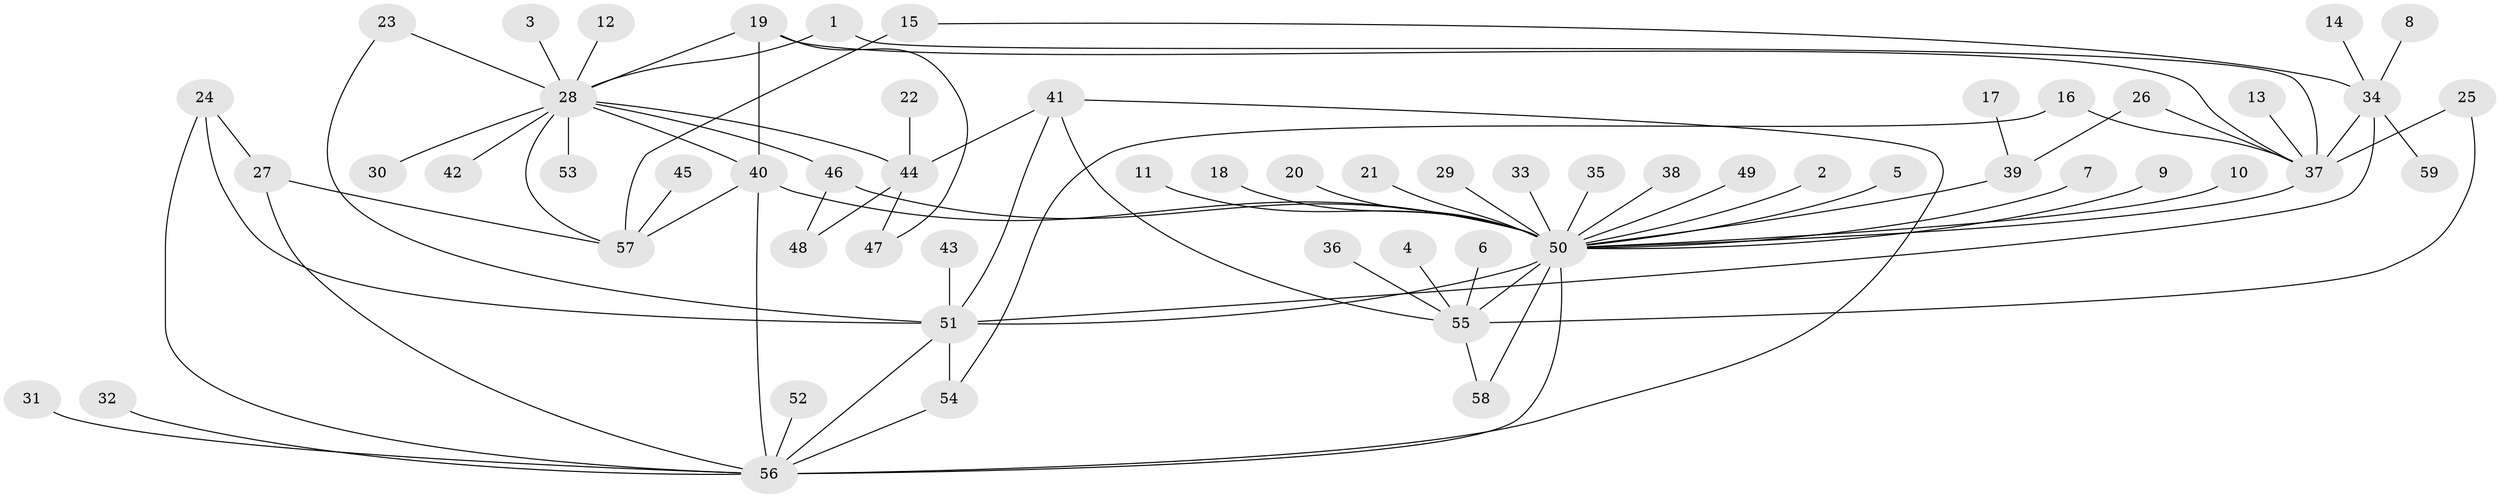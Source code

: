 // original degree distribution, {2: 0.17687074829931973, 10: 0.013605442176870748, 27: 0.006802721088435374, 15: 0.006802721088435374, 4: 0.047619047619047616, 3: 0.07482993197278912, 11: 0.006802721088435374, 13: 0.006802721088435374, 9: 0.006802721088435374, 8: 0.013605442176870748, 1: 0.5918367346938775, 6: 0.027210884353741496, 5: 0.02040816326530612}
// Generated by graph-tools (version 1.1) at 2025/36/03/04/25 23:36:50]
// undirected, 59 vertices, 81 edges
graph export_dot {
  node [color=gray90,style=filled];
  1;
  2;
  3;
  4;
  5;
  6;
  7;
  8;
  9;
  10;
  11;
  12;
  13;
  14;
  15;
  16;
  17;
  18;
  19;
  20;
  21;
  22;
  23;
  24;
  25;
  26;
  27;
  28;
  29;
  30;
  31;
  32;
  33;
  34;
  35;
  36;
  37;
  38;
  39;
  40;
  41;
  42;
  43;
  44;
  45;
  46;
  47;
  48;
  49;
  50;
  51;
  52;
  53;
  54;
  55;
  56;
  57;
  58;
  59;
  1 -- 28 [weight=1.0];
  1 -- 37 [weight=1.0];
  2 -- 50 [weight=1.0];
  3 -- 28 [weight=1.0];
  4 -- 55 [weight=1.0];
  5 -- 50 [weight=1.0];
  6 -- 55 [weight=1.0];
  7 -- 50 [weight=1.0];
  8 -- 34 [weight=1.0];
  9 -- 50 [weight=1.0];
  10 -- 50 [weight=1.0];
  11 -- 50 [weight=1.0];
  12 -- 28 [weight=1.0];
  13 -- 37 [weight=1.0];
  14 -- 34 [weight=1.0];
  15 -- 34 [weight=1.0];
  15 -- 57 [weight=2.0];
  16 -- 37 [weight=1.0];
  16 -- 54 [weight=1.0];
  17 -- 39 [weight=1.0];
  18 -- 50 [weight=1.0];
  19 -- 28 [weight=1.0];
  19 -- 37 [weight=1.0];
  19 -- 40 [weight=1.0];
  19 -- 47 [weight=1.0];
  20 -- 50 [weight=1.0];
  21 -- 50 [weight=1.0];
  22 -- 44 [weight=1.0];
  23 -- 28 [weight=1.0];
  23 -- 51 [weight=1.0];
  24 -- 27 [weight=1.0];
  24 -- 51 [weight=1.0];
  24 -- 56 [weight=1.0];
  25 -- 37 [weight=1.0];
  25 -- 55 [weight=1.0];
  26 -- 37 [weight=1.0];
  26 -- 39 [weight=1.0];
  27 -- 56 [weight=1.0];
  27 -- 57 [weight=2.0];
  28 -- 30 [weight=1.0];
  28 -- 40 [weight=1.0];
  28 -- 42 [weight=1.0];
  28 -- 44 [weight=1.0];
  28 -- 46 [weight=1.0];
  28 -- 53 [weight=1.0];
  28 -- 57 [weight=1.0];
  29 -- 50 [weight=1.0];
  31 -- 56 [weight=1.0];
  32 -- 56 [weight=1.0];
  33 -- 50 [weight=1.0];
  34 -- 37 [weight=1.0];
  34 -- 51 [weight=1.0];
  34 -- 59 [weight=1.0];
  35 -- 50 [weight=1.0];
  36 -- 55 [weight=1.0];
  37 -- 50 [weight=1.0];
  38 -- 50 [weight=1.0];
  39 -- 50 [weight=2.0];
  40 -- 50 [weight=2.0];
  40 -- 56 [weight=1.0];
  40 -- 57 [weight=2.0];
  41 -- 44 [weight=1.0];
  41 -- 51 [weight=1.0];
  41 -- 55 [weight=1.0];
  41 -- 56 [weight=1.0];
  43 -- 51 [weight=1.0];
  44 -- 47 [weight=1.0];
  44 -- 48 [weight=1.0];
  45 -- 57 [weight=1.0];
  46 -- 48 [weight=1.0];
  46 -- 50 [weight=1.0];
  49 -- 50 [weight=1.0];
  50 -- 51 [weight=1.0];
  50 -- 55 [weight=1.0];
  50 -- 56 [weight=1.0];
  50 -- 58 [weight=1.0];
  51 -- 54 [weight=1.0];
  51 -- 56 [weight=1.0];
  52 -- 56 [weight=1.0];
  54 -- 56 [weight=1.0];
  55 -- 58 [weight=1.0];
}
